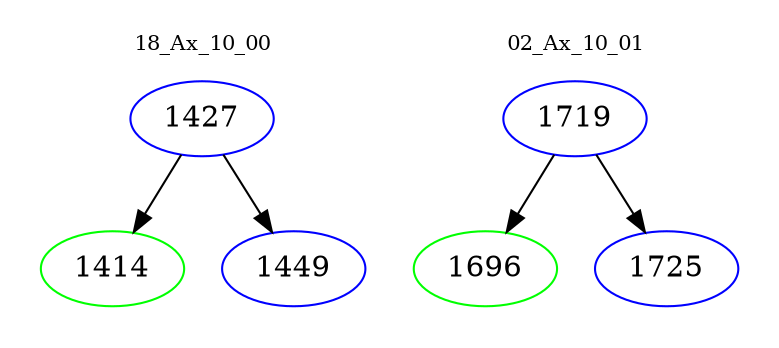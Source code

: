digraph{
subgraph cluster_0 {
color = white
label = "18_Ax_10_00";
fontsize=10;
T0_1427 [label="1427", color="blue"]
T0_1427 -> T0_1414 [color="black"]
T0_1414 [label="1414", color="green"]
T0_1427 -> T0_1449 [color="black"]
T0_1449 [label="1449", color="blue"]
}
subgraph cluster_1 {
color = white
label = "02_Ax_10_01";
fontsize=10;
T1_1719 [label="1719", color="blue"]
T1_1719 -> T1_1696 [color="black"]
T1_1696 [label="1696", color="green"]
T1_1719 -> T1_1725 [color="black"]
T1_1725 [label="1725", color="blue"]
}
}
